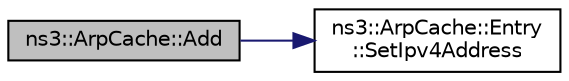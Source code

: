 digraph "ns3::ArpCache::Add"
{
 // LATEX_PDF_SIZE
  edge [fontname="Helvetica",fontsize="10",labelfontname="Helvetica",labelfontsize="10"];
  node [fontname="Helvetica",fontsize="10",shape=record];
  rankdir="LR";
  Node1 [label="ns3::ArpCache::Add",height=0.2,width=0.4,color="black", fillcolor="grey75", style="filled", fontcolor="black",tooltip="Add an Ipv4Address to this ARP cache."];
  Node1 -> Node2 [color="midnightblue",fontsize="10",style="solid",fontname="Helvetica"];
  Node2 [label="ns3::ArpCache::Entry\l::SetIpv4Address",height=0.2,width=0.4,color="black", fillcolor="white", style="filled",URL="$classns3_1_1_arp_cache_1_1_entry.html#a038ea6ad6f302a71eaf750c17f54a91b",tooltip=" "];
}
